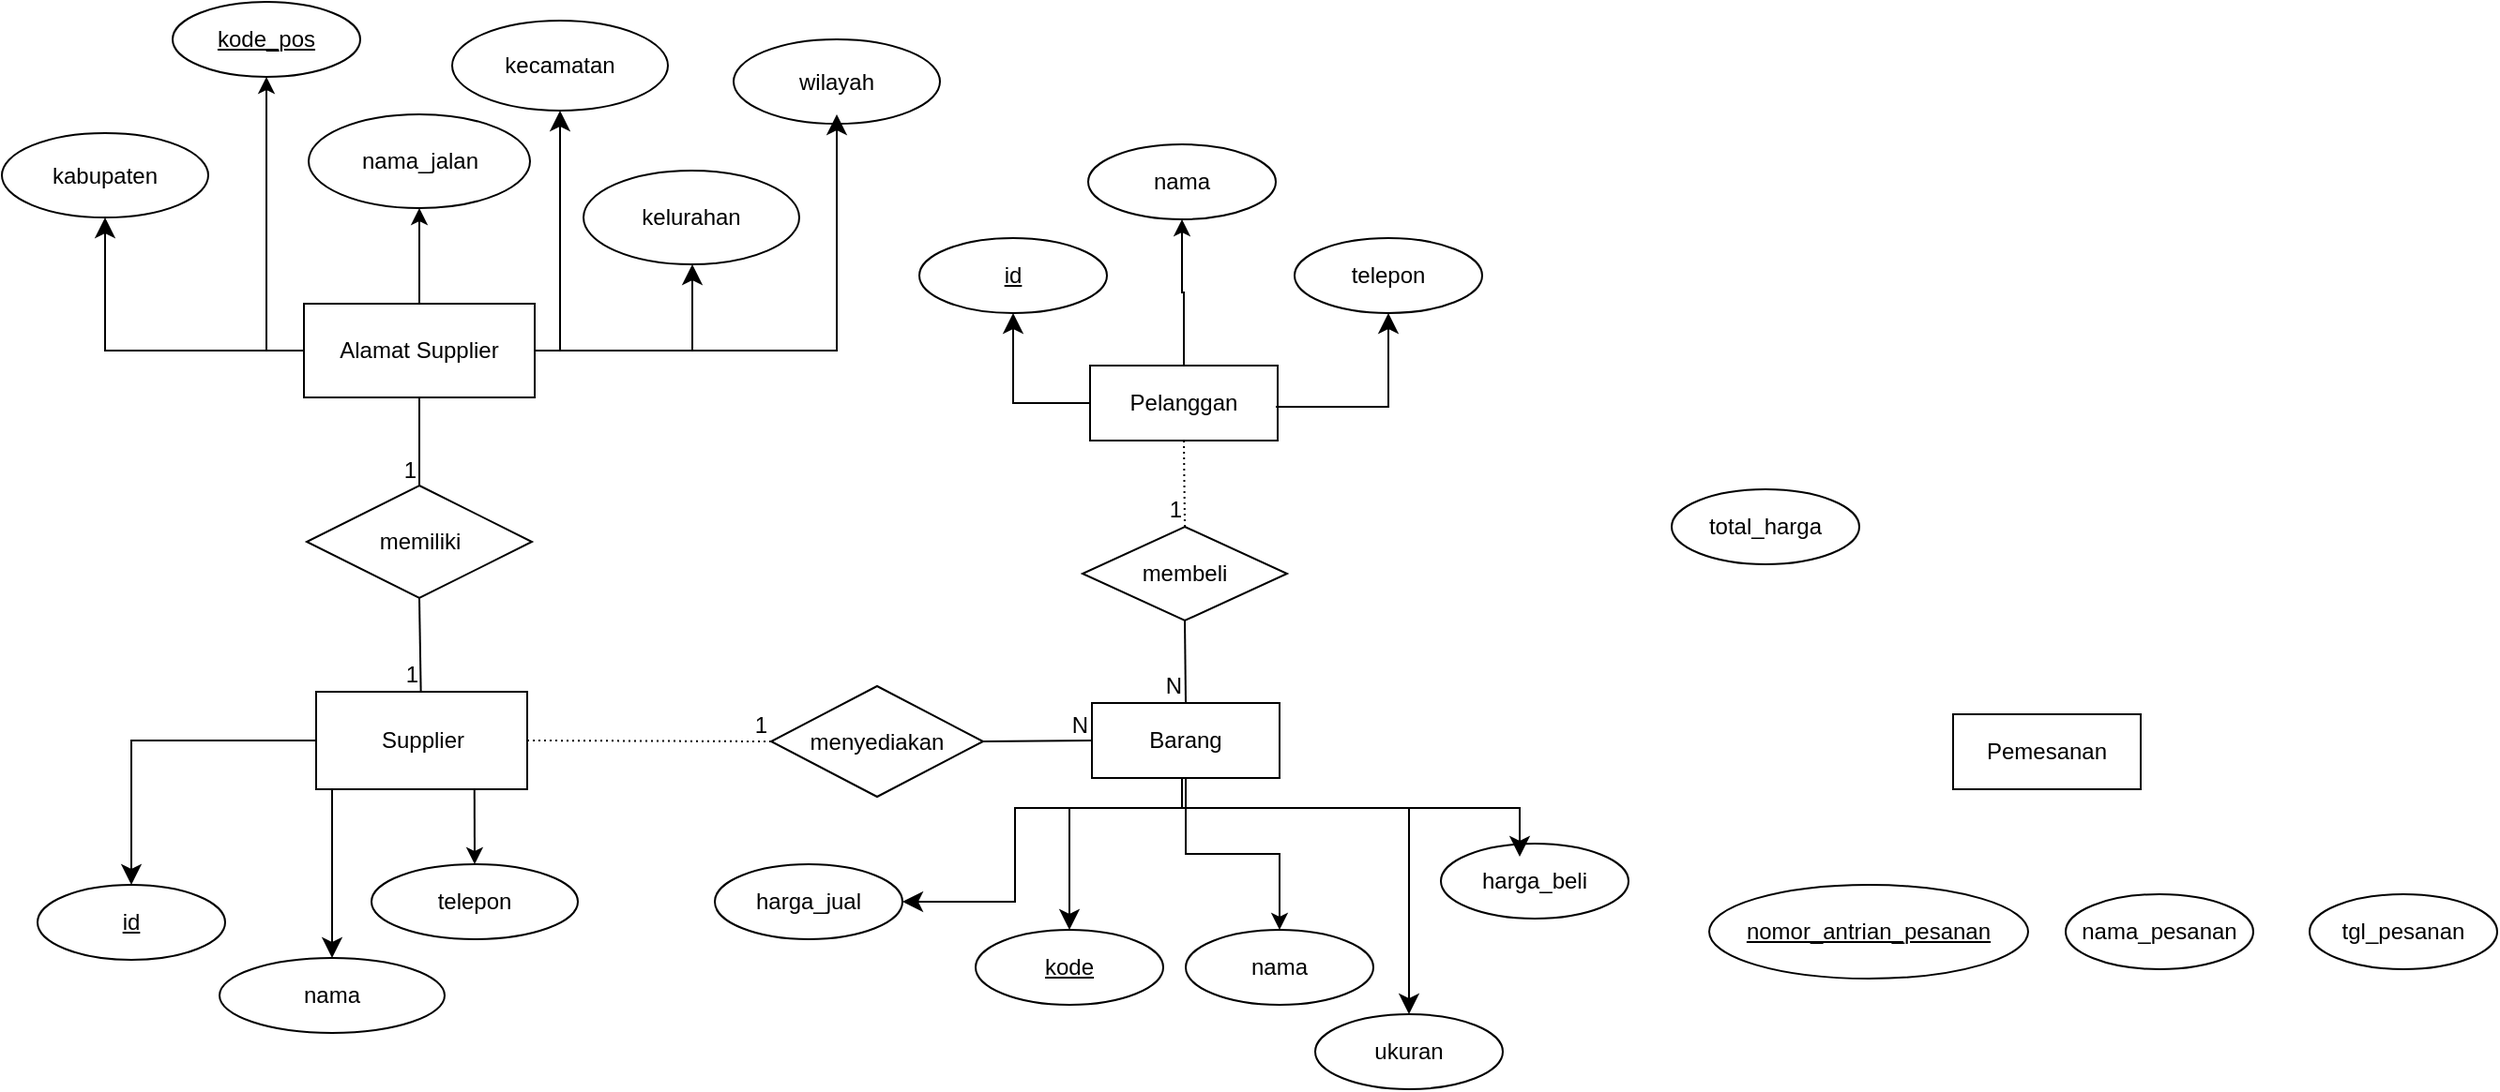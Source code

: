 <mxfile version="21.1.1" type="device">
  <diagram id="R2lEEEUBdFMjLlhIrx00" name="Page-1">
    <mxGraphModel dx="1134" dy="727" grid="1" gridSize="10" guides="1" tooltips="1" connect="1" arrows="1" fold="1" page="1" pageScale="1" pageWidth="850" pageHeight="1100" math="0" shadow="0" extFonts="Permanent Marker^https://fonts.googleapis.com/css?family=Permanent+Marker">
      <root>
        <mxCell id="0" />
        <mxCell id="1" parent="0" />
        <mxCell id="z2y0s-RGqVPB8ing6jiH-8" value="" style="edgeStyle=orthogonalEdgeStyle;rounded=0;orthogonalLoop=1;jettySize=auto;html=1;exitX=0;exitY=0.5;exitDx=0;exitDy=0;" parent="1" source="z2y0s-RGqVPB8ing6jiH-1" target="6DwYGTQvyG6JSFKHNSsl-12" edge="1">
          <mxGeometry relative="1" as="geometry">
            <mxPoint x="143.5" y="140" as="targetPoint" />
          </mxGeometry>
        </mxCell>
        <mxCell id="z2y0s-RGqVPB8ing6jiH-18" value="" style="edgeStyle=orthogonalEdgeStyle;rounded=0;orthogonalLoop=1;jettySize=auto;html=1;" parent="1" source="z2y0s-RGqVPB8ing6jiH-1" target="z2y0s-RGqVPB8ing6jiH-10" edge="1">
          <mxGeometry relative="1" as="geometry">
            <Array as="points" />
          </mxGeometry>
        </mxCell>
        <mxCell id="z2y0s-RGqVPB8ing6jiH-1" value="Alamat Supplier" style="rounded=0;whiteSpace=wrap;html=1;" parent="1" vertex="1">
          <mxGeometry x="171" y="241" width="123" height="50" as="geometry" />
        </mxCell>
        <mxCell id="z2y0s-RGqVPB8ing6jiH-10" value="nama_jalan" style="ellipse;whiteSpace=wrap;html=1;" parent="1" vertex="1">
          <mxGeometry x="173.5" y="140" width="118" height="50" as="geometry" />
        </mxCell>
        <mxCell id="z2y0s-RGqVPB8ing6jiH-11" value="kecamatan" style="ellipse;whiteSpace=wrap;html=1;" parent="1" vertex="1">
          <mxGeometry x="250" y="90" width="115" height="48" as="geometry" />
        </mxCell>
        <mxCell id="z2y0s-RGqVPB8ing6jiH-14" value="kelurahan" style="ellipse;whiteSpace=wrap;html=1;" parent="1" vertex="1">
          <mxGeometry x="320" y="170" width="115" height="50" as="geometry" />
        </mxCell>
        <mxCell id="z2y0s-RGqVPB8ing6jiH-15" value="" style="edgeStyle=segmentEdgeStyle;endArrow=classic;html=1;curved=0;rounded=0;endSize=8;startSize=8;exitX=1;exitY=0.5;exitDx=0;exitDy=0;" parent="1" source="z2y0s-RGqVPB8ing6jiH-1" edge="1">
          <mxGeometry width="50" height="50" relative="1" as="geometry">
            <mxPoint x="371" y="450" as="sourcePoint" />
            <mxPoint x="378" y="220" as="targetPoint" />
          </mxGeometry>
        </mxCell>
        <mxCell id="z2y0s-RGqVPB8ing6jiH-16" value="kabupaten" style="ellipse;whiteSpace=wrap;html=1;" parent="1" vertex="1">
          <mxGeometry x="10" y="150" width="110" height="45" as="geometry" />
        </mxCell>
        <mxCell id="z2y0s-RGqVPB8ing6jiH-17" value="" style="edgeStyle=segmentEdgeStyle;endArrow=classic;html=1;curved=0;rounded=0;endSize=8;startSize=8;exitX=0;exitY=0.5;exitDx=0;exitDy=0;" parent="1" source="z2y0s-RGqVPB8ing6jiH-1" target="z2y0s-RGqVPB8ing6jiH-16" edge="1">
          <mxGeometry width="50" height="50" relative="1" as="geometry">
            <mxPoint x="280" y="450" as="sourcePoint" />
            <mxPoint x="330" y="400" as="targetPoint" />
          </mxGeometry>
        </mxCell>
        <mxCell id="z2y0s-RGqVPB8ing6jiH-19" value="" style="edgeStyle=segmentEdgeStyle;endArrow=classic;html=1;curved=0;rounded=0;endSize=8;startSize=8;exitX=1;exitY=0.5;exitDx=0;exitDy=0;" parent="1" source="z2y0s-RGqVPB8ing6jiH-1" target="z2y0s-RGqVPB8ing6jiH-11" edge="1">
          <mxGeometry width="50" height="50" relative="1" as="geometry">
            <mxPoint x="280" y="450" as="sourcePoint" />
            <mxPoint x="310" y="130" as="targetPoint" />
          </mxGeometry>
        </mxCell>
        <mxCell id="z2y0s-RGqVPB8ing6jiH-20" value="wilayah" style="ellipse;whiteSpace=wrap;html=1;" parent="1" vertex="1">
          <mxGeometry x="400" y="100" width="110" height="45" as="geometry" />
        </mxCell>
        <mxCell id="z2y0s-RGqVPB8ing6jiH-21" value="" style="edgeStyle=segmentEdgeStyle;endArrow=classic;html=1;curved=0;rounded=0;endSize=8;startSize=8;exitX=1;exitY=0.5;exitDx=0;exitDy=0;" parent="1" source="z2y0s-RGqVPB8ing6jiH-1" edge="1">
          <mxGeometry width="50" height="50" relative="1" as="geometry">
            <mxPoint x="280" y="450" as="sourcePoint" />
            <mxPoint x="455" y="140" as="targetPoint" />
          </mxGeometry>
        </mxCell>
        <mxCell id="z2y0s-RGqVPB8ing6jiH-26" value="Supplier" style="rounded=0;whiteSpace=wrap;html=1;fontFamily=Helvetica;fontSize=12;fontColor=default;" parent="1" vertex="1">
          <mxGeometry x="177.5" y="448" width="112.5" height="52" as="geometry" />
        </mxCell>
        <mxCell id="z2y0s-RGqVPB8ing6jiH-29" value="nama" style="ellipse;whiteSpace=wrap;html=1;fontFamily=Helvetica;fontSize=12;fontColor=default;" parent="1" vertex="1">
          <mxGeometry x="126" y="590" width="120" height="40" as="geometry" />
        </mxCell>
        <mxCell id="z2y0s-RGqVPB8ing6jiH-30" value="telepon" style="ellipse;whiteSpace=wrap;html=1;fontFamily=Helvetica;fontSize=12;fontColor=default;" parent="1" vertex="1">
          <mxGeometry x="207" y="540" width="110" height="40" as="geometry" />
        </mxCell>
        <mxCell id="z2y0s-RGqVPB8ing6jiH-35" value="" style="edgeStyle=segmentEdgeStyle;endArrow=classic;html=1;curved=0;rounded=0;endSize=8;startSize=8;labelBackgroundColor=default;strokeColor=default;fontFamily=Helvetica;fontSize=12;fontColor=default;shape=connector;exitX=0;exitY=0.5;exitDx=0;exitDy=0;entryX=0.5;entryY=0;entryDx=0;entryDy=0;" parent="1" source="z2y0s-RGqVPB8ing6jiH-26" target="6DwYGTQvyG6JSFKHNSsl-11" edge="1">
          <mxGeometry width="50" height="50" relative="1" as="geometry">
            <mxPoint x="400" y="400" as="sourcePoint" />
            <mxPoint x="80" y="560" as="targetPoint" />
          </mxGeometry>
        </mxCell>
        <mxCell id="z2y0s-RGqVPB8ing6jiH-36" value="" style="edgeStyle=segmentEdgeStyle;endArrow=classic;html=1;curved=0;rounded=0;endSize=8;startSize=8;labelBackgroundColor=default;strokeColor=default;fontFamily=Helvetica;fontSize=12;fontColor=default;shape=connector;exitX=0.5;exitY=1;exitDx=0;exitDy=0;entryX=0.5;entryY=0;entryDx=0;entryDy=0;" parent="1" source="z2y0s-RGqVPB8ing6jiH-26" target="z2y0s-RGqVPB8ing6jiH-29" edge="1">
          <mxGeometry width="50" height="50" relative="1" as="geometry">
            <mxPoint x="400" y="400" as="sourcePoint" />
            <mxPoint x="450" y="350" as="targetPoint" />
          </mxGeometry>
        </mxCell>
        <mxCell id="z2y0s-RGqVPB8ing6jiH-41" value="" style="endArrow=classic;html=1;rounded=0;labelBackgroundColor=default;strokeColor=default;fontFamily=Helvetica;fontSize=12;fontColor=default;shape=connector;exitX=0.75;exitY=1;exitDx=0;exitDy=0;" parent="1" source="z2y0s-RGqVPB8ing6jiH-26" target="z2y0s-RGqVPB8ing6jiH-30" edge="1">
          <mxGeometry width="50" height="50" relative="1" as="geometry">
            <mxPoint x="400" y="510" as="sourcePoint" />
            <mxPoint x="450" y="460" as="targetPoint" />
          </mxGeometry>
        </mxCell>
        <mxCell id="6DwYGTQvyG6JSFKHNSsl-5" value="memiliki" style="shape=rhombus;perimeter=rhombusPerimeter;whiteSpace=wrap;html=1;align=center;" vertex="1" parent="1">
          <mxGeometry x="172.5" y="338" width="120" height="60" as="geometry" />
        </mxCell>
        <mxCell id="6DwYGTQvyG6JSFKHNSsl-8" value="" style="endArrow=none;html=1;rounded=0;exitX=0.5;exitY=1;exitDx=0;exitDy=0;" edge="1" parent="1" source="6DwYGTQvyG6JSFKHNSsl-5" target="z2y0s-RGqVPB8ing6jiH-26">
          <mxGeometry relative="1" as="geometry">
            <mxPoint x="330" y="470" as="sourcePoint" />
            <mxPoint x="490" y="470" as="targetPoint" />
          </mxGeometry>
        </mxCell>
        <mxCell id="6DwYGTQvyG6JSFKHNSsl-9" value="1" style="resizable=0;html=1;whiteSpace=wrap;align=right;verticalAlign=bottom;" connectable="0" vertex="1" parent="6DwYGTQvyG6JSFKHNSsl-8">
          <mxGeometry x="1" relative="1" as="geometry" />
        </mxCell>
        <mxCell id="6DwYGTQvyG6JSFKHNSsl-18" value="" style="edgeStyle=orthogonalEdgeStyle;rounded=0;orthogonalLoop=1;jettySize=auto;html=1;" edge="1" parent="1" source="6DwYGTQvyG6JSFKHNSsl-10" target="6DwYGTQvyG6JSFKHNSsl-14">
          <mxGeometry relative="1" as="geometry" />
        </mxCell>
        <mxCell id="6DwYGTQvyG6JSFKHNSsl-10" value="Barang" style="whiteSpace=wrap;html=1;align=center;" vertex="1" parent="1">
          <mxGeometry x="591" y="454" width="100" height="40" as="geometry" />
        </mxCell>
        <mxCell id="6DwYGTQvyG6JSFKHNSsl-11" value="id" style="ellipse;whiteSpace=wrap;html=1;align=center;fontStyle=4;" vertex="1" parent="1">
          <mxGeometry x="29" y="551" width="100" height="40" as="geometry" />
        </mxCell>
        <mxCell id="6DwYGTQvyG6JSFKHNSsl-12" value="kode_pos" style="ellipse;whiteSpace=wrap;html=1;align=center;fontStyle=4;" vertex="1" parent="1">
          <mxGeometry x="101" y="80" width="100" height="40" as="geometry" />
        </mxCell>
        <mxCell id="6DwYGTQvyG6JSFKHNSsl-13" value="kode" style="ellipse;whiteSpace=wrap;html=1;align=center;fontStyle=4;" vertex="1" parent="1">
          <mxGeometry x="529" y="575" width="100" height="40" as="geometry" />
        </mxCell>
        <mxCell id="6DwYGTQvyG6JSFKHNSsl-14" value="nama" style="ellipse;whiteSpace=wrap;html=1;align=center;" vertex="1" parent="1">
          <mxGeometry x="641" y="575" width="100" height="40" as="geometry" />
        </mxCell>
        <mxCell id="6DwYGTQvyG6JSFKHNSsl-15" value="ukuran" style="ellipse;whiteSpace=wrap;html=1;align=center;" vertex="1" parent="1">
          <mxGeometry x="710" y="620" width="100" height="40" as="geometry" />
        </mxCell>
        <mxCell id="6DwYGTQvyG6JSFKHNSsl-16" value="harga_beli" style="ellipse;whiteSpace=wrap;html=1;align=center;" vertex="1" parent="1">
          <mxGeometry x="777" y="529" width="100" height="40" as="geometry" />
        </mxCell>
        <mxCell id="6DwYGTQvyG6JSFKHNSsl-17" value="harga_jual" style="ellipse;whiteSpace=wrap;html=1;align=center;" vertex="1" parent="1">
          <mxGeometry x="390" y="540" width="100" height="40" as="geometry" />
        </mxCell>
        <mxCell id="6DwYGTQvyG6JSFKHNSsl-19" value="" style="edgeStyle=segmentEdgeStyle;endArrow=classic;html=1;curved=0;rounded=0;endSize=8;startSize=8;entryX=0.5;entryY=0;entryDx=0;entryDy=0;exitX=0.5;exitY=1;exitDx=0;exitDy=0;" edge="1" parent="1" source="6DwYGTQvyG6JSFKHNSsl-10" target="6DwYGTQvyG6JSFKHNSsl-13">
          <mxGeometry width="50" height="50" relative="1" as="geometry">
            <mxPoint x="653" y="506" as="sourcePoint" />
            <mxPoint x="609" y="486" as="targetPoint" />
            <Array as="points">
              <mxPoint x="641" y="510" />
              <mxPoint x="579" y="510" />
            </Array>
          </mxGeometry>
        </mxCell>
        <mxCell id="6DwYGTQvyG6JSFKHNSsl-20" value="" style="edgeStyle=segmentEdgeStyle;endArrow=classic;html=1;curved=0;rounded=0;endSize=8;startSize=8;" edge="1" parent="1" target="6DwYGTQvyG6JSFKHNSsl-17">
          <mxGeometry width="50" height="50" relative="1" as="geometry">
            <mxPoint x="641" y="500" as="sourcePoint" />
            <mxPoint x="520" y="560" as="targetPoint" />
            <Array as="points">
              <mxPoint x="641" y="510" />
              <mxPoint x="550" y="510" />
              <mxPoint x="550" y="560" />
            </Array>
          </mxGeometry>
        </mxCell>
        <mxCell id="6DwYGTQvyG6JSFKHNSsl-21" value="" style="edgeStyle=segmentEdgeStyle;endArrow=classic;html=1;curved=0;rounded=0;endSize=8;startSize=8;" edge="1" parent="1" source="6DwYGTQvyG6JSFKHNSsl-10">
          <mxGeometry width="50" height="50" relative="1" as="geometry">
            <mxPoint x="639" y="496" as="sourcePoint" />
            <mxPoint x="819" y="536" as="targetPoint" />
            <Array as="points">
              <mxPoint x="639" y="510" />
              <mxPoint x="819" y="510" />
            </Array>
          </mxGeometry>
        </mxCell>
        <mxCell id="6DwYGTQvyG6JSFKHNSsl-22" value="menyediakan" style="shape=rhombus;perimeter=rhombusPerimeter;whiteSpace=wrap;html=1;align=center;" vertex="1" parent="1">
          <mxGeometry x="420" y="445" width="113" height="59" as="geometry" />
        </mxCell>
        <mxCell id="6DwYGTQvyG6JSFKHNSsl-23" value="" style="endArrow=none;html=1;rounded=0;dashed=1;dashPattern=1 2;exitX=1;exitY=0.5;exitDx=0;exitDy=0;entryX=0;entryY=0.5;entryDx=0;entryDy=0;" edge="1" parent="1" source="z2y0s-RGqVPB8ing6jiH-26" target="6DwYGTQvyG6JSFKHNSsl-22">
          <mxGeometry relative="1" as="geometry">
            <mxPoint x="330" y="450" as="sourcePoint" />
            <mxPoint x="490" y="450" as="targetPoint" />
          </mxGeometry>
        </mxCell>
        <mxCell id="6DwYGTQvyG6JSFKHNSsl-24" value="1" style="resizable=0;html=1;whiteSpace=wrap;align=right;verticalAlign=bottom;" connectable="0" vertex="1" parent="6DwYGTQvyG6JSFKHNSsl-23">
          <mxGeometry x="1" relative="1" as="geometry" />
        </mxCell>
        <mxCell id="6DwYGTQvyG6JSFKHNSsl-25" value="" style="endArrow=none;html=1;rounded=0;exitX=1;exitY=0.5;exitDx=0;exitDy=0;entryX=0;entryY=0.5;entryDx=0;entryDy=0;" edge="1" parent="1" source="6DwYGTQvyG6JSFKHNSsl-22" target="6DwYGTQvyG6JSFKHNSsl-10">
          <mxGeometry relative="1" as="geometry">
            <mxPoint x="413" y="451" as="sourcePoint" />
            <mxPoint x="583" y="471" as="targetPoint" />
          </mxGeometry>
        </mxCell>
        <mxCell id="6DwYGTQvyG6JSFKHNSsl-26" value="N" style="resizable=0;html=1;whiteSpace=wrap;align=right;verticalAlign=bottom;" connectable="0" vertex="1" parent="6DwYGTQvyG6JSFKHNSsl-25">
          <mxGeometry x="1" relative="1" as="geometry" />
        </mxCell>
        <mxCell id="6DwYGTQvyG6JSFKHNSsl-27" value="" style="endArrow=none;html=1;rounded=0;exitX=0.5;exitY=1;exitDx=0;exitDy=0;" edge="1" parent="1" source="z2y0s-RGqVPB8ing6jiH-1" target="6DwYGTQvyG6JSFKHNSsl-5">
          <mxGeometry relative="1" as="geometry">
            <mxPoint x="330" y="450" as="sourcePoint" />
            <mxPoint x="490" y="450" as="targetPoint" />
          </mxGeometry>
        </mxCell>
        <mxCell id="6DwYGTQvyG6JSFKHNSsl-28" value="1" style="resizable=0;html=1;whiteSpace=wrap;align=right;verticalAlign=bottom;" connectable="0" vertex="1" parent="6DwYGTQvyG6JSFKHNSsl-27">
          <mxGeometry x="1" relative="1" as="geometry" />
        </mxCell>
        <mxCell id="6DwYGTQvyG6JSFKHNSsl-34" value="" style="edgeStyle=orthogonalEdgeStyle;rounded=0;orthogonalLoop=1;jettySize=auto;html=1;" edge="1" parent="1" source="6DwYGTQvyG6JSFKHNSsl-29" target="6DwYGTQvyG6JSFKHNSsl-32">
          <mxGeometry relative="1" as="geometry" />
        </mxCell>
        <mxCell id="6DwYGTQvyG6JSFKHNSsl-29" value="Pelanggan" style="whiteSpace=wrap;html=1;align=center;" vertex="1" parent="1">
          <mxGeometry x="590" y="274" width="100" height="40" as="geometry" />
        </mxCell>
        <mxCell id="6DwYGTQvyG6JSFKHNSsl-31" value="id" style="ellipse;whiteSpace=wrap;html=1;align=center;fontStyle=4;" vertex="1" parent="1">
          <mxGeometry x="499" y="206" width="100" height="40" as="geometry" />
        </mxCell>
        <mxCell id="6DwYGTQvyG6JSFKHNSsl-32" value="nama" style="ellipse;whiteSpace=wrap;html=1;align=center;" vertex="1" parent="1">
          <mxGeometry x="589" y="156" width="100" height="40" as="geometry" />
        </mxCell>
        <mxCell id="6DwYGTQvyG6JSFKHNSsl-33" value="telepon" style="ellipse;whiteSpace=wrap;html=1;align=center;" vertex="1" parent="1">
          <mxGeometry x="699" y="206" width="100" height="40" as="geometry" />
        </mxCell>
        <mxCell id="6DwYGTQvyG6JSFKHNSsl-35" value="" style="edgeStyle=segmentEdgeStyle;endArrow=classic;html=1;curved=0;rounded=0;endSize=8;startSize=8;entryX=0.5;entryY=1;entryDx=0;entryDy=0;exitX=0;exitY=0.5;exitDx=0;exitDy=0;" edge="1" parent="1" source="6DwYGTQvyG6JSFKHNSsl-29" target="6DwYGTQvyG6JSFKHNSsl-31">
          <mxGeometry width="50" height="50" relative="1" as="geometry">
            <mxPoint x="579" y="296" as="sourcePoint" />
            <mxPoint x="629" y="246" as="targetPoint" />
          </mxGeometry>
        </mxCell>
        <mxCell id="6DwYGTQvyG6JSFKHNSsl-36" value="" style="edgeStyle=segmentEdgeStyle;endArrow=classic;html=1;curved=0;rounded=0;endSize=8;startSize=8;entryX=0.5;entryY=1;entryDx=0;entryDy=0;" edge="1" parent="1" target="6DwYGTQvyG6JSFKHNSsl-33">
          <mxGeometry width="50" height="50" relative="1" as="geometry">
            <mxPoint x="689" y="296" as="sourcePoint" />
            <mxPoint x="629" y="246" as="targetPoint" />
          </mxGeometry>
        </mxCell>
        <mxCell id="6DwYGTQvyG6JSFKHNSsl-39" value="membeli" style="shape=rhombus;perimeter=rhombusPerimeter;whiteSpace=wrap;html=1;align=center;" vertex="1" parent="1">
          <mxGeometry x="586" y="360" width="109" height="50" as="geometry" />
        </mxCell>
        <mxCell id="6DwYGTQvyG6JSFKHNSsl-40" value="" style="endArrow=none;html=1;rounded=0;dashed=1;dashPattern=1 2;exitX=0.5;exitY=1;exitDx=0;exitDy=0;entryX=0.5;entryY=0;entryDx=0;entryDy=0;" edge="1" parent="1" source="6DwYGTQvyG6JSFKHNSsl-29" target="6DwYGTQvyG6JSFKHNSsl-39">
          <mxGeometry relative="1" as="geometry">
            <mxPoint x="370" y="360" as="sourcePoint" />
            <mxPoint x="530" y="360" as="targetPoint" />
          </mxGeometry>
        </mxCell>
        <mxCell id="6DwYGTQvyG6JSFKHNSsl-41" value="1" style="resizable=0;html=1;whiteSpace=wrap;align=right;verticalAlign=bottom;" connectable="0" vertex="1" parent="6DwYGTQvyG6JSFKHNSsl-40">
          <mxGeometry x="1" relative="1" as="geometry" />
        </mxCell>
        <mxCell id="6DwYGTQvyG6JSFKHNSsl-44" value="" style="endArrow=none;html=1;rounded=0;exitX=0.5;exitY=1;exitDx=0;exitDy=0;entryX=0.5;entryY=0;entryDx=0;entryDy=0;" edge="1" parent="1" source="6DwYGTQvyG6JSFKHNSsl-39" target="6DwYGTQvyG6JSFKHNSsl-10">
          <mxGeometry relative="1" as="geometry">
            <mxPoint x="370" y="360" as="sourcePoint" />
            <mxPoint x="530" y="360" as="targetPoint" />
          </mxGeometry>
        </mxCell>
        <mxCell id="6DwYGTQvyG6JSFKHNSsl-45" value="N" style="resizable=0;html=1;whiteSpace=wrap;align=right;verticalAlign=bottom;" connectable="0" vertex="1" parent="6DwYGTQvyG6JSFKHNSsl-44">
          <mxGeometry x="1" relative="1" as="geometry" />
        </mxCell>
        <mxCell id="6DwYGTQvyG6JSFKHNSsl-47" value="" style="edgeStyle=segmentEdgeStyle;endArrow=classic;html=1;curved=0;rounded=0;endSize=8;startSize=8;entryX=0.5;entryY=0;entryDx=0;entryDy=0;" edge="1" parent="1" target="6DwYGTQvyG6JSFKHNSsl-15">
          <mxGeometry width="50" height="50" relative="1" as="geometry">
            <mxPoint x="640" y="510" as="sourcePoint" />
            <mxPoint x="580" y="500" as="targetPoint" />
            <Array as="points">
              <mxPoint x="760" y="510" />
            </Array>
          </mxGeometry>
        </mxCell>
        <mxCell id="6DwYGTQvyG6JSFKHNSsl-48" value="Pemesanan" style="whiteSpace=wrap;html=1;align=center;" vertex="1" parent="1">
          <mxGeometry x="1050" y="460" width="100" height="40" as="geometry" />
        </mxCell>
        <mxCell id="6DwYGTQvyG6JSFKHNSsl-50" value="nomor_antrian_pesanan" style="ellipse;whiteSpace=wrap;html=1;align=center;fontStyle=4;" vertex="1" parent="1">
          <mxGeometry x="920" y="551" width="170" height="50" as="geometry" />
        </mxCell>
        <mxCell id="6DwYGTQvyG6JSFKHNSsl-52" value="nama_pesanan" style="ellipse;whiteSpace=wrap;html=1;align=center;" vertex="1" parent="1">
          <mxGeometry x="1110" y="556" width="100" height="40" as="geometry" />
        </mxCell>
        <mxCell id="6DwYGTQvyG6JSFKHNSsl-53" value="tgl_pesanan" style="ellipse;whiteSpace=wrap;html=1;align=center;" vertex="1" parent="1">
          <mxGeometry x="1240" y="556" width="100" height="40" as="geometry" />
        </mxCell>
        <mxCell id="6DwYGTQvyG6JSFKHNSsl-54" value="total_harga" style="ellipse;whiteSpace=wrap;html=1;align=center;" vertex="1" parent="1">
          <mxGeometry x="900" y="340" width="100" height="40" as="geometry" />
        </mxCell>
      </root>
    </mxGraphModel>
  </diagram>
</mxfile>
